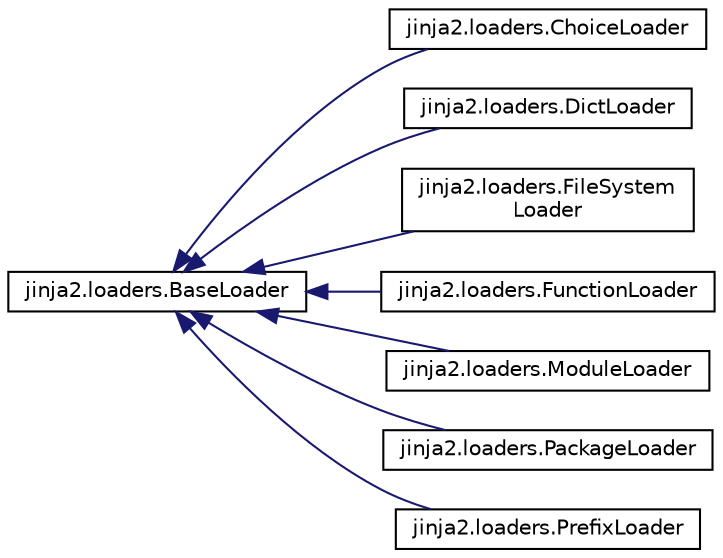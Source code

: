digraph "Graphical Class Hierarchy"
{
 // LATEX_PDF_SIZE
  edge [fontname="Helvetica",fontsize="10",labelfontname="Helvetica",labelfontsize="10"];
  node [fontname="Helvetica",fontsize="10",shape=record];
  rankdir="LR";
  Node0 [label="jinja2.loaders.BaseLoader",height=0.2,width=0.4,color="black", fillcolor="white", style="filled",URL="$classjinja2_1_1loaders_1_1BaseLoader.html",tooltip=" "];
  Node0 -> Node1 [dir="back",color="midnightblue",fontsize="10",style="solid",fontname="Helvetica"];
  Node1 [label="jinja2.loaders.ChoiceLoader",height=0.2,width=0.4,color="black", fillcolor="white", style="filled",URL="$classjinja2_1_1loaders_1_1ChoiceLoader.html",tooltip=" "];
  Node0 -> Node2 [dir="back",color="midnightblue",fontsize="10",style="solid",fontname="Helvetica"];
  Node2 [label="jinja2.loaders.DictLoader",height=0.2,width=0.4,color="black", fillcolor="white", style="filled",URL="$classjinja2_1_1loaders_1_1DictLoader.html",tooltip=" "];
  Node0 -> Node3 [dir="back",color="midnightblue",fontsize="10",style="solid",fontname="Helvetica"];
  Node3 [label="jinja2.loaders.FileSystem\lLoader",height=0.2,width=0.4,color="black", fillcolor="white", style="filled",URL="$classjinja2_1_1loaders_1_1FileSystemLoader.html",tooltip=" "];
  Node0 -> Node4 [dir="back",color="midnightblue",fontsize="10",style="solid",fontname="Helvetica"];
  Node4 [label="jinja2.loaders.FunctionLoader",height=0.2,width=0.4,color="black", fillcolor="white", style="filled",URL="$classjinja2_1_1loaders_1_1FunctionLoader.html",tooltip=" "];
  Node0 -> Node5 [dir="back",color="midnightblue",fontsize="10",style="solid",fontname="Helvetica"];
  Node5 [label="jinja2.loaders.ModuleLoader",height=0.2,width=0.4,color="black", fillcolor="white", style="filled",URL="$classjinja2_1_1loaders_1_1ModuleLoader.html",tooltip=" "];
  Node0 -> Node6 [dir="back",color="midnightblue",fontsize="10",style="solid",fontname="Helvetica"];
  Node6 [label="jinja2.loaders.PackageLoader",height=0.2,width=0.4,color="black", fillcolor="white", style="filled",URL="$classjinja2_1_1loaders_1_1PackageLoader.html",tooltip=" "];
  Node0 -> Node7 [dir="back",color="midnightblue",fontsize="10",style="solid",fontname="Helvetica"];
  Node7 [label="jinja2.loaders.PrefixLoader",height=0.2,width=0.4,color="black", fillcolor="white", style="filled",URL="$classjinja2_1_1loaders_1_1PrefixLoader.html",tooltip=" "];
}
